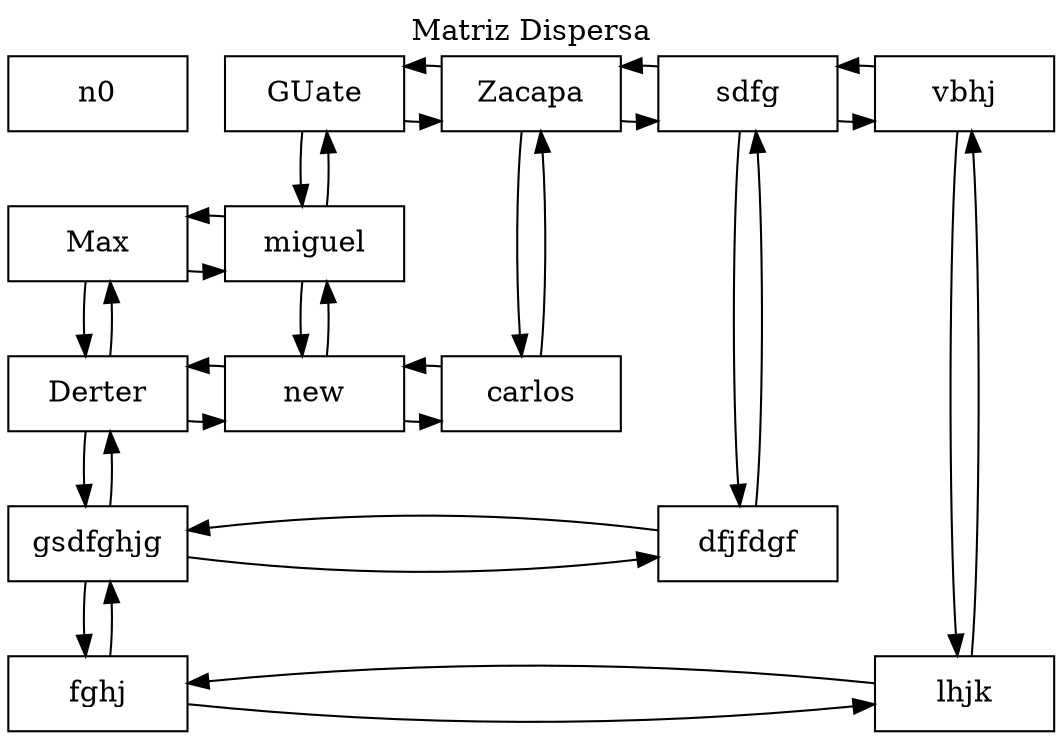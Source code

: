 digraph G {
	label="Matriz Dispersa";
	labelloc="t";
	node [shape=box width=1.2 ];
n0 -> n2 -> n0 [color=transparent];
	n2 [label="GUate" group=0];
	n2 -> n1 -> n2;
	n1 [label = "miguel" group=0];
	n1 -> n10 -> n1;
	n10 [label = "new" group=3];
	n2 -> n5 -> n2;
	n5 [label="Zacapa" group=1];
	n5 -> n4 -> n5;
	n4 [label = "carlos" group=1];
	n5 -> n8 -> n5;
	n8 [label="sdfg" group=2];
	n8 -> n7 -> n8;
	n7 [label = "dfjfdgf" group=2];
	n8 -> n12 -> n8;
	n12 [label="vbhj" group=3];
	n12 -> n11 -> n12;
	n11 [label = "lhjk" group=3];
	n0 -> n3 -> n0 [color=transparent];
	n3 [label="Max" group=0];
	n3 -> n1 -> n3;
	n1 [label="miguel" group=0];
	n3 -> n6 -> n3;
	n6 [label="Derter" group=0];
	n6 -> n10 -> n6;
	n10 [label="new" group=3];
	n10 -> n4 -> n10;
	n4 [label="carlos" group=1];
	n6 -> n9 -> n6;
	n9 [label="gsdfghjg" group=0];
	n9 -> n7 -> n9;
	n7 [label="dfjfdgf" group=2];
	n9 -> n13 -> n9;
	n13 [label="fghj" group=0];
	n13 -> n11 -> n13;
	n11 [label="lhjk" group=3];
	{ rank=same; n0; n2; n5; n8; n12; }
	{ rank=same; n3; n1; }
	{ rank=same; n6; n10; n4; }
	{ rank=same; n9; n7; }
	{ rank=same; n13; n11; }
	
}